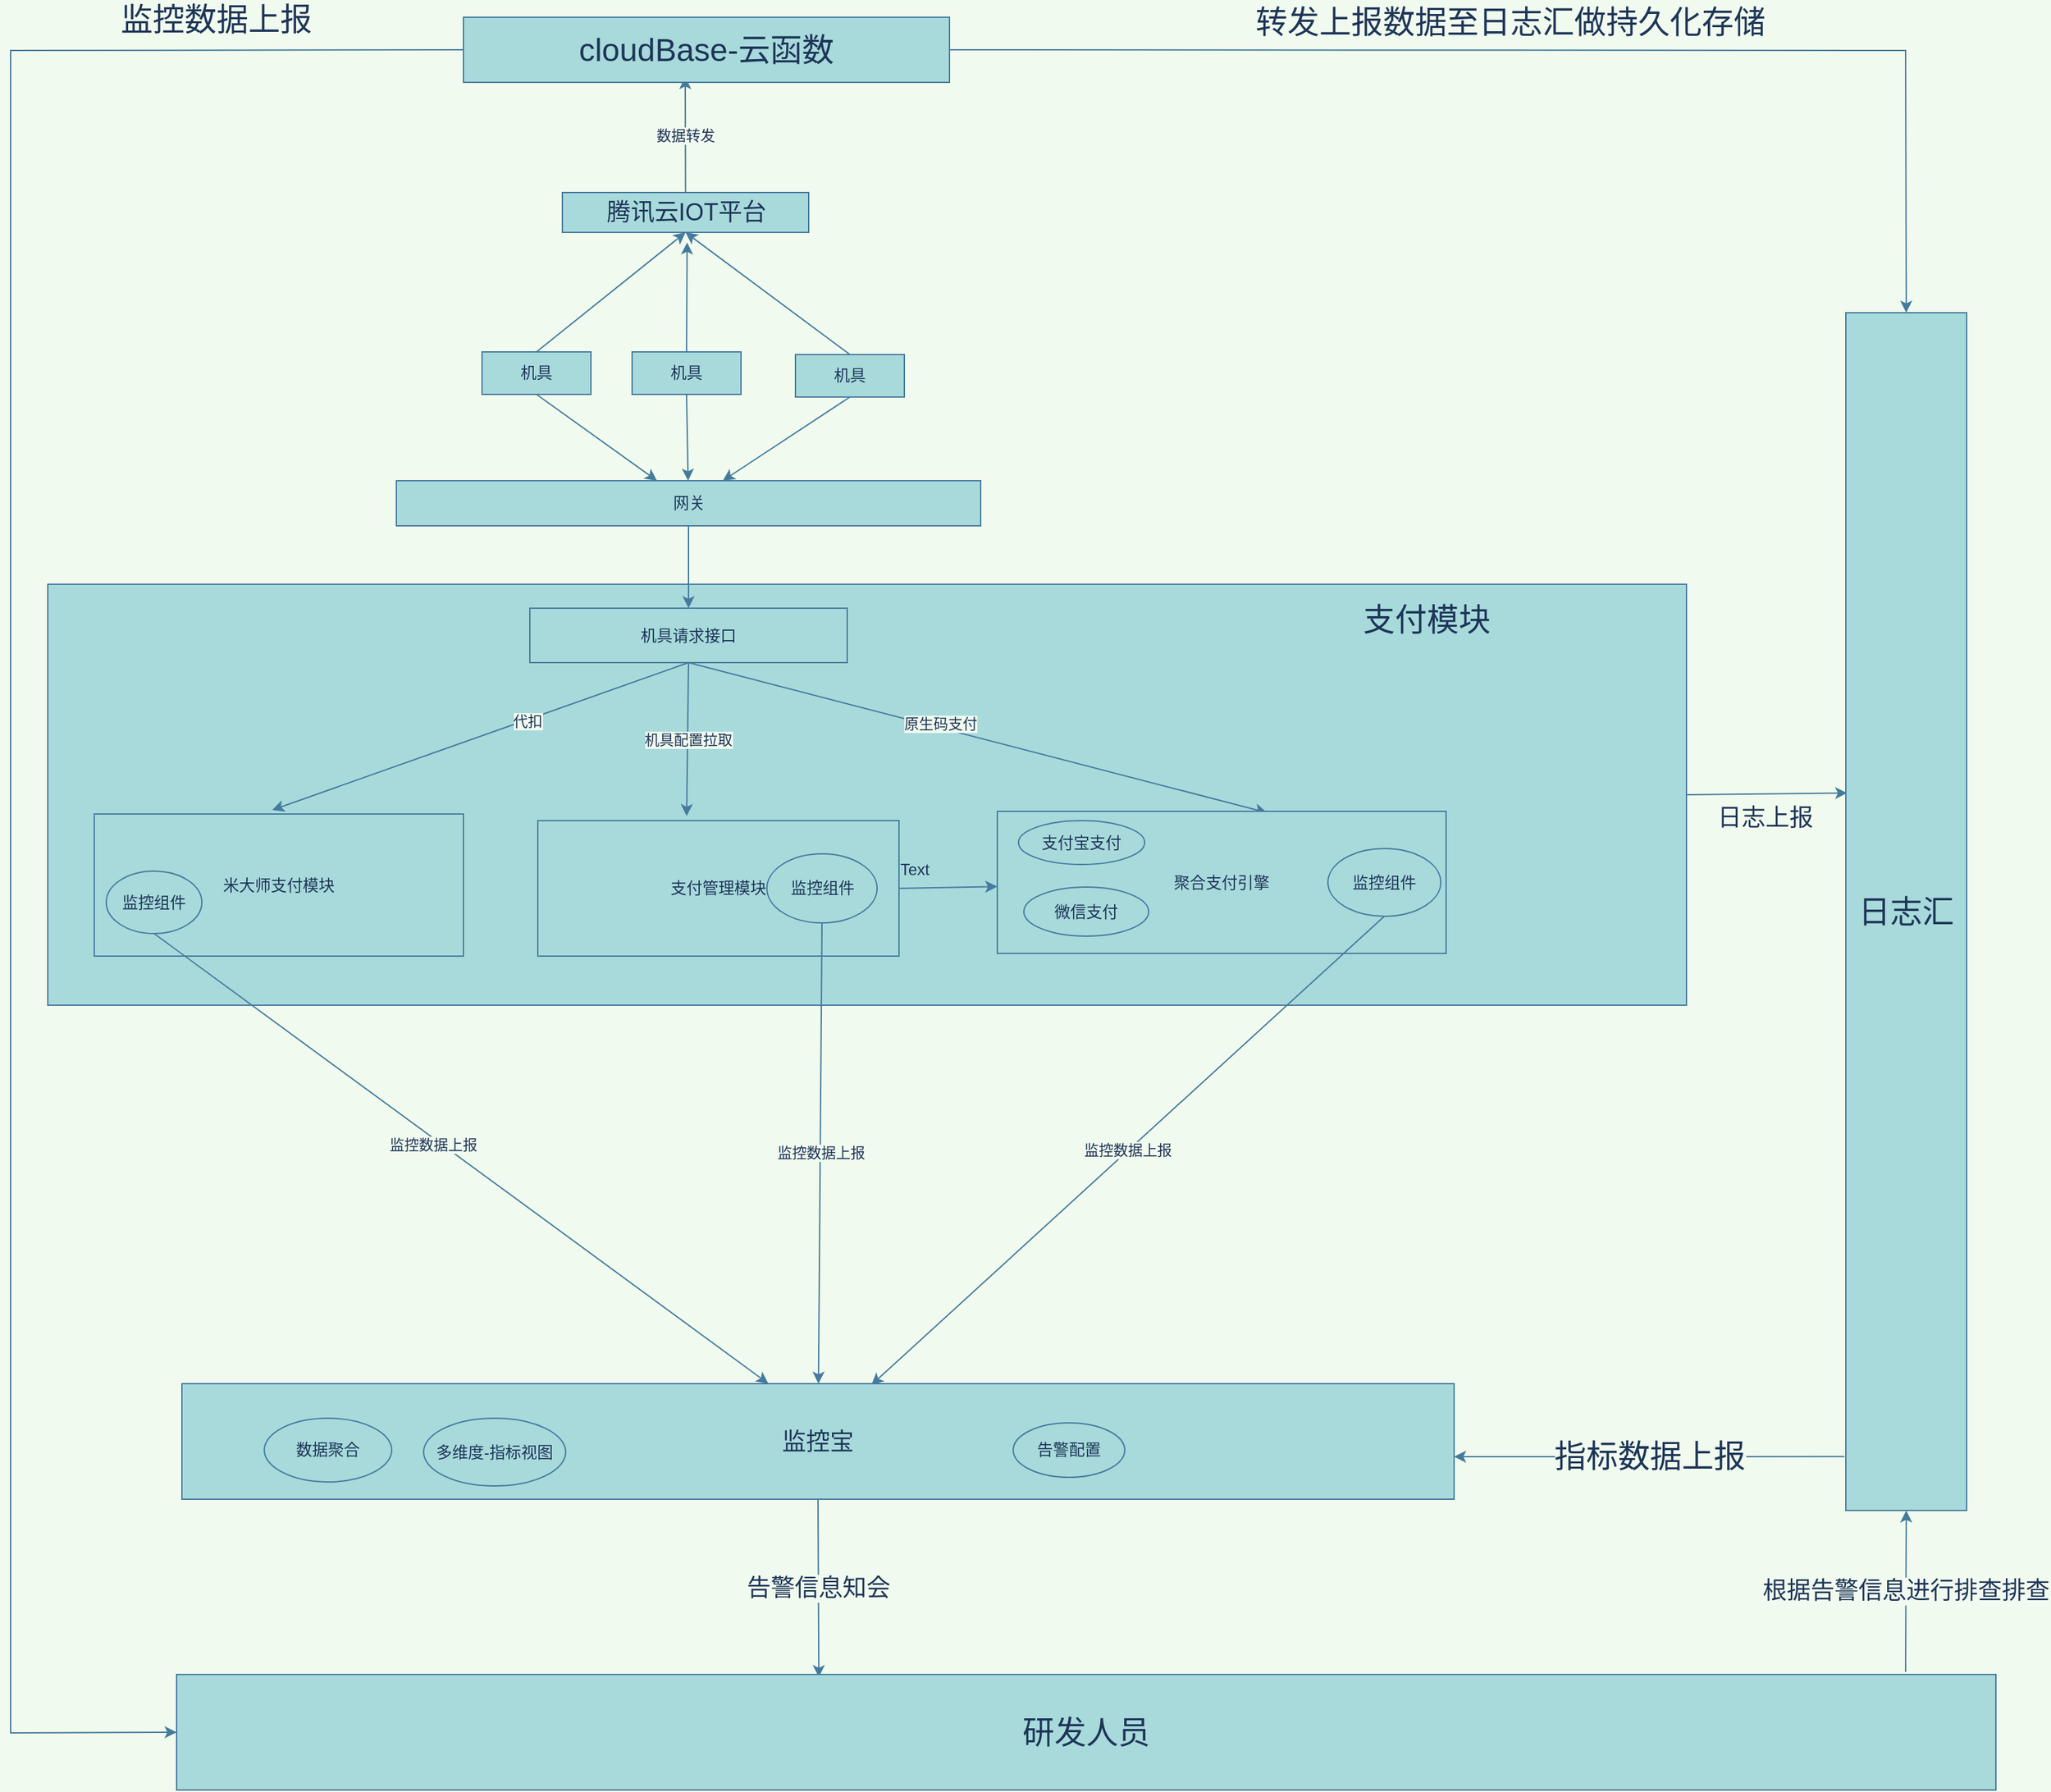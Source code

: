<mxfile version="14.9.6" type="github">
  <diagram id="ImgcMLIqiYwZTMRbbI1s" name="Page-1">
    <mxGraphModel dx="4382" dy="4103" grid="0" gridSize="10" guides="1" tooltips="1" connect="1" arrows="1" fold="1" page="1" pageScale="1" pageWidth="827" pageHeight="1169" background="#F1FAEE" math="0" shadow="0">
      <root>
        <mxCell id="0" />
        <mxCell id="1" parent="0" />
        <mxCell id="jJwX38wuJhDpMQXWMxyG-55" style="edgeStyle=none;rounded=0;orthogonalLoop=1;jettySize=auto;html=1;exitX=1;exitY=0.5;exitDx=0;exitDy=0;entryX=0.011;entryY=0.401;entryDx=0;entryDy=0;entryPerimeter=0;labelBackgroundColor=#F1FAEE;strokeColor=#457B9D;fontColor=#1D3557;" parent="1" source="jJwX38wuJhDpMQXWMxyG-50" target="jJwX38wuJhDpMQXWMxyG-54" edge="1">
          <mxGeometry relative="1" as="geometry" />
        </mxCell>
        <mxCell id="jJwX38wuJhDpMQXWMxyG-56" value="&lt;font style=&quot;font-size: 18px&quot;&gt;日志上报&lt;/font&gt;" style="edgeLabel;html=1;align=center;verticalAlign=middle;resizable=0;points=[];labelBackgroundColor=#F1FAEE;fontColor=#1D3557;" parent="jJwX38wuJhDpMQXWMxyG-55" vertex="1" connectable="0">
          <mxGeometry x="-0.347" relative="1" as="geometry">
            <mxPoint x="19" y="18" as="offset" />
          </mxGeometry>
        </mxCell>
        <mxCell id="jJwX38wuJhDpMQXWMxyG-50" value="" style="rounded=0;whiteSpace=wrap;html=1;shadow=0;glass=0;sketch=0;fillColor=#A8DADC;strokeColor=#457B9D;fontColor=#1D3557;" parent="1" vertex="1">
          <mxGeometry x="29" y="-931" width="1234" height="317" as="geometry" />
        </mxCell>
        <mxCell id="jJwX38wuJhDpMQXWMxyG-12" style="rounded=0;orthogonalLoop=1;jettySize=auto;html=1;exitX=0.5;exitY=1;exitDx=0;exitDy=0;labelBackgroundColor=#F1FAEE;strokeColor=#457B9D;fontColor=#1D3557;" parent="1" source="jJwX38wuJhDpMQXWMxyG-6" target="jJwX38wuJhDpMQXWMxyG-11" edge="1">
          <mxGeometry relative="1" as="geometry" />
        </mxCell>
        <mxCell id="jJwX38wuJhDpMQXWMxyG-75" style="edgeStyle=none;rounded=0;orthogonalLoop=1;jettySize=auto;html=1;exitX=0.5;exitY=0;exitDx=0;exitDy=0;entryX=0.5;entryY=1;entryDx=0;entryDy=0;labelBackgroundColor=#F1FAEE;strokeColor=#457B9D;fontColor=#1D3557;" parent="1" source="jJwX38wuJhDpMQXWMxyG-6" target="jJwX38wuJhDpMQXWMxyG-73" edge="1">
          <mxGeometry relative="1" as="geometry" />
        </mxCell>
        <mxCell id="jJwX38wuJhDpMQXWMxyG-6" value="机具" style="rounded=0;whiteSpace=wrap;html=1;shadow=0;glass=0;sketch=0;fillColor=#A8DADC;strokeColor=#457B9D;fontColor=#1D3557;" parent="1" vertex="1">
          <mxGeometry x="356" y="-1106" width="82" height="32" as="geometry" />
        </mxCell>
        <mxCell id="jJwX38wuJhDpMQXWMxyG-15" style="edgeStyle=none;rounded=0;orthogonalLoop=1;jettySize=auto;html=1;exitX=0.5;exitY=1;exitDx=0;exitDy=0;labelBackgroundColor=#F1FAEE;strokeColor=#457B9D;fontColor=#1D3557;" parent="1" source="jJwX38wuJhDpMQXWMxyG-9" target="jJwX38wuJhDpMQXWMxyG-11" edge="1">
          <mxGeometry relative="1" as="geometry" />
        </mxCell>
        <mxCell id="jJwX38wuJhDpMQXWMxyG-78" style="edgeStyle=none;rounded=0;orthogonalLoop=1;jettySize=auto;html=1;exitX=0.5;exitY=0;exitDx=0;exitDy=0;labelBackgroundColor=#F1FAEE;strokeColor=#457B9D;fontColor=#1D3557;" parent="1" source="jJwX38wuJhDpMQXWMxyG-9" edge="1">
          <mxGeometry relative="1" as="geometry">
            <mxPoint x="510.429" y="-1188.429" as="targetPoint" />
          </mxGeometry>
        </mxCell>
        <mxCell id="jJwX38wuJhDpMQXWMxyG-9" value="机具" style="rounded=0;whiteSpace=wrap;html=1;shadow=0;glass=0;sketch=0;fillColor=#A8DADC;strokeColor=#457B9D;fontColor=#1D3557;" parent="1" vertex="1">
          <mxGeometry x="469" y="-1106" width="82" height="32" as="geometry" />
        </mxCell>
        <mxCell id="jJwX38wuJhDpMQXWMxyG-14" style="edgeStyle=none;rounded=0;orthogonalLoop=1;jettySize=auto;html=1;exitX=0.5;exitY=1;exitDx=0;exitDy=0;labelBackgroundColor=#F1FAEE;strokeColor=#457B9D;fontColor=#1D3557;" parent="1" source="jJwX38wuJhDpMQXWMxyG-10" target="jJwX38wuJhDpMQXWMxyG-11" edge="1">
          <mxGeometry relative="1" as="geometry" />
        </mxCell>
        <mxCell id="jJwX38wuJhDpMQXWMxyG-77" style="edgeStyle=none;rounded=0;orthogonalLoop=1;jettySize=auto;html=1;exitX=0.5;exitY=0;exitDx=0;exitDy=0;entryX=0.5;entryY=1;entryDx=0;entryDy=0;labelBackgroundColor=#F1FAEE;strokeColor=#457B9D;fontColor=#1D3557;" parent="1" source="jJwX38wuJhDpMQXWMxyG-10" target="jJwX38wuJhDpMQXWMxyG-73" edge="1">
          <mxGeometry relative="1" as="geometry" />
        </mxCell>
        <mxCell id="jJwX38wuJhDpMQXWMxyG-10" value="机具" style="rounded=0;whiteSpace=wrap;html=1;shadow=0;glass=0;sketch=0;fillColor=#A8DADC;strokeColor=#457B9D;fontColor=#1D3557;" parent="1" vertex="1">
          <mxGeometry x="592" y="-1104" width="82" height="32" as="geometry" />
        </mxCell>
        <mxCell id="jJwX38wuJhDpMQXWMxyG-16" style="edgeStyle=none;rounded=0;orthogonalLoop=1;jettySize=auto;html=1;exitX=0.5;exitY=1;exitDx=0;exitDy=0;labelBackgroundColor=#F1FAEE;strokeColor=#457B9D;fontColor=#1D3557;" parent="1" source="jJwX38wuJhDpMQXWMxyG-11" target="jJwX38wuJhDpMQXWMxyG-17" edge="1">
          <mxGeometry relative="1" as="geometry">
            <mxPoint x="329" y="-870" as="targetPoint" />
          </mxGeometry>
        </mxCell>
        <mxCell id="jJwX38wuJhDpMQXWMxyG-11" value="网关" style="rounded=0;whiteSpace=wrap;html=1;shadow=0;glass=0;sketch=0;fillColor=#A8DADC;strokeColor=#457B9D;fontColor=#1D3557;" parent="1" vertex="1">
          <mxGeometry x="291.5" y="-1009" width="440" height="34" as="geometry" />
        </mxCell>
        <mxCell id="jJwX38wuJhDpMQXWMxyG-18" style="edgeStyle=none;rounded=0;orthogonalLoop=1;jettySize=auto;html=1;exitX=0.5;exitY=1;exitDx=0;exitDy=0;labelBackgroundColor=#F1FAEE;strokeColor=#457B9D;fontColor=#1D3557;" parent="1" source="jJwX38wuJhDpMQXWMxyG-17" edge="1">
          <mxGeometry relative="1" as="geometry">
            <mxPoint x="198" y="-761" as="targetPoint" />
          </mxGeometry>
        </mxCell>
        <mxCell id="jJwX38wuJhDpMQXWMxyG-20" value="代扣" style="edgeLabel;html=1;align=center;verticalAlign=middle;resizable=0;points=[];labelBackgroundColor=#F1FAEE;fontColor=#1D3557;" parent="jJwX38wuJhDpMQXWMxyG-18" vertex="1" connectable="0">
          <mxGeometry x="-0.224" y="1" relative="1" as="geometry">
            <mxPoint as="offset" />
          </mxGeometry>
        </mxCell>
        <mxCell id="jJwX38wuJhDpMQXWMxyG-30" style="edgeStyle=none;rounded=0;orthogonalLoop=1;jettySize=auto;html=1;exitX=0.5;exitY=1;exitDx=0;exitDy=0;entryX=0.601;entryY=0.009;entryDx=0;entryDy=0;entryPerimeter=0;labelBackgroundColor=#F1FAEE;strokeColor=#457B9D;fontColor=#1D3557;" parent="1" source="jJwX38wuJhDpMQXWMxyG-17" target="jJwX38wuJhDpMQXWMxyG-22" edge="1">
          <mxGeometry relative="1" as="geometry" />
        </mxCell>
        <mxCell id="jJwX38wuJhDpMQXWMxyG-31" value="原生码支付" style="edgeLabel;html=1;align=center;verticalAlign=middle;resizable=0;points=[];labelBackgroundColor=#F1FAEE;fontColor=#1D3557;" parent="jJwX38wuJhDpMQXWMxyG-30" vertex="1" connectable="0">
          <mxGeometry x="-0.136" y="3" relative="1" as="geometry">
            <mxPoint as="offset" />
          </mxGeometry>
        </mxCell>
        <mxCell id="jJwX38wuJhDpMQXWMxyG-32" value="机具配置拉取" style="edgeStyle=none;rounded=0;orthogonalLoop=1;jettySize=auto;html=1;exitX=0.5;exitY=1;exitDx=0;exitDy=0;entryX=0.412;entryY=-0.034;entryDx=0;entryDy=0;entryPerimeter=0;labelBackgroundColor=#F1FAEE;strokeColor=#457B9D;fontColor=#1D3557;" parent="1" source="jJwX38wuJhDpMQXWMxyG-17" target="jJwX38wuJhDpMQXWMxyG-28" edge="1">
          <mxGeometry relative="1" as="geometry">
            <Array as="points" />
          </mxGeometry>
        </mxCell>
        <mxCell id="jJwX38wuJhDpMQXWMxyG-17" value="机具请求接口" style="rounded=0;whiteSpace=wrap;html=1;shadow=0;glass=0;sketch=0;fillColor=#A8DADC;strokeColor=#457B9D;fontColor=#1D3557;" parent="1" vertex="1">
          <mxGeometry x="392" y="-913" width="239" height="41" as="geometry" />
        </mxCell>
        <mxCell id="jJwX38wuJhDpMQXWMxyG-19" value="米大师支付模块" style="rounded=0;whiteSpace=wrap;html=1;shadow=0;glass=0;sketch=0;fillColor=#A8DADC;strokeColor=#457B9D;fontColor=#1D3557;" parent="1" vertex="1">
          <mxGeometry x="64" y="-758" width="278" height="107" as="geometry" />
        </mxCell>
        <mxCell id="jJwX38wuJhDpMQXWMxyG-22" value="&lt;span&gt;聚合支付引擎&lt;/span&gt;" style="rounded=0;whiteSpace=wrap;html=1;shadow=0;glass=0;sketch=0;fillColor=#A8DADC;strokeColor=#457B9D;fontColor=#1D3557;" parent="1" vertex="1">
          <mxGeometry x="744" y="-760" width="338" height="107" as="geometry" />
        </mxCell>
        <mxCell id="jJwX38wuJhDpMQXWMxyG-43" style="edgeStyle=none;rounded=0;orthogonalLoop=1;jettySize=auto;html=1;exitX=0.5;exitY=1;exitDx=0;exitDy=0;entryX=0.461;entryY=0;entryDx=0;entryDy=0;entryPerimeter=0;labelBackgroundColor=#F1FAEE;strokeColor=#457B9D;fontColor=#1D3557;" parent="1" source="jJwX38wuJhDpMQXWMxyG-23" target="jJwX38wuJhDpMQXWMxyG-41" edge="1">
          <mxGeometry relative="1" as="geometry" />
        </mxCell>
        <mxCell id="jJwX38wuJhDpMQXWMxyG-49" value="监控数据上报" style="edgeLabel;html=1;align=center;verticalAlign=middle;resizable=0;points=[];labelBackgroundColor=#F1FAEE;fontColor=#1D3557;" parent="jJwX38wuJhDpMQXWMxyG-43" vertex="1" connectable="0">
          <mxGeometry x="-0.083" y="-4" relative="1" as="geometry">
            <mxPoint as="offset" />
          </mxGeometry>
        </mxCell>
        <mxCell id="jJwX38wuJhDpMQXWMxyG-23" value="监控组件" style="ellipse;whiteSpace=wrap;html=1;shadow=0;glass=0;sketch=0;fillColor=#A8DADC;strokeColor=#457B9D;fontColor=#1D3557;" parent="1" vertex="1">
          <mxGeometry x="73" y="-715" width="72" height="47" as="geometry" />
        </mxCell>
        <mxCell id="jJwX38wuJhDpMQXWMxyG-25" value="微信支付" style="ellipse;whiteSpace=wrap;html=1;shadow=0;glass=0;sketch=0;fillColor=#A8DADC;strokeColor=#457B9D;fontColor=#1D3557;" parent="1" vertex="1">
          <mxGeometry x="764" y="-703" width="94" height="37" as="geometry" />
        </mxCell>
        <mxCell id="jJwX38wuJhDpMQXWMxyG-26" value="支付宝支付" style="ellipse;whiteSpace=wrap;html=1;shadow=0;glass=0;sketch=0;fillColor=#A8DADC;strokeColor=#457B9D;fontColor=#1D3557;" parent="1" vertex="1">
          <mxGeometry x="760" y="-753" width="95" height="33" as="geometry" />
        </mxCell>
        <mxCell id="jJwX38wuJhDpMQXWMxyG-44" value="监控数据上报" style="edgeStyle=none;rounded=0;orthogonalLoop=1;jettySize=auto;html=1;exitX=0.5;exitY=1;exitDx=0;exitDy=0;entryX=0.542;entryY=0.011;entryDx=0;entryDy=0;entryPerimeter=0;labelBackgroundColor=#F1FAEE;strokeColor=#457B9D;fontColor=#1D3557;" parent="1" source="jJwX38wuJhDpMQXWMxyG-27" target="jJwX38wuJhDpMQXWMxyG-41" edge="1">
          <mxGeometry relative="1" as="geometry" />
        </mxCell>
        <mxCell id="jJwX38wuJhDpMQXWMxyG-27" value="监控组件" style="ellipse;whiteSpace=wrap;html=1;shadow=0;glass=0;sketch=0;fillColor=#A8DADC;strokeColor=#457B9D;fontColor=#1D3557;" parent="1" vertex="1">
          <mxGeometry x="993" y="-732" width="85" height="51" as="geometry" />
        </mxCell>
        <mxCell id="jJwX38wuJhDpMQXWMxyG-34" style="edgeStyle=none;rounded=0;orthogonalLoop=1;jettySize=auto;html=1;exitX=1;exitY=0.5;exitDx=0;exitDy=0;labelBackgroundColor=#F1FAEE;strokeColor=#457B9D;fontColor=#1D3557;" parent="1" source="jJwX38wuJhDpMQXWMxyG-28" target="jJwX38wuJhDpMQXWMxyG-22" edge="1">
          <mxGeometry relative="1" as="geometry" />
        </mxCell>
        <mxCell id="jJwX38wuJhDpMQXWMxyG-28" value="支付管理模块" style="rounded=0;whiteSpace=wrap;html=1;shadow=0;glass=0;sketch=0;fillColor=#A8DADC;strokeColor=#457B9D;fontColor=#1D3557;" parent="1" vertex="1">
          <mxGeometry x="398" y="-753" width="272" height="102" as="geometry" />
        </mxCell>
        <mxCell id="jJwX38wuJhDpMQXWMxyG-42" value="监控数据上报" style="edgeStyle=none;rounded=0;orthogonalLoop=1;jettySize=auto;html=1;exitX=0.5;exitY=1;exitDx=0;exitDy=0;labelBackgroundColor=#F1FAEE;strokeColor=#457B9D;fontColor=#1D3557;" parent="1" source="jJwX38wuJhDpMQXWMxyG-29" target="jJwX38wuJhDpMQXWMxyG-41" edge="1">
          <mxGeometry relative="1" as="geometry" />
        </mxCell>
        <mxCell id="jJwX38wuJhDpMQXWMxyG-29" value="监控组件" style="ellipse;whiteSpace=wrap;html=1;shadow=0;glass=0;sketch=0;fillColor=#A8DADC;strokeColor=#457B9D;fontColor=#1D3557;" parent="1" vertex="1">
          <mxGeometry x="570.5" y="-728" width="83" height="52" as="geometry" />
        </mxCell>
        <mxCell id="jJwX38wuJhDpMQXWMxyG-33" style="edgeStyle=none;rounded=0;orthogonalLoop=1;jettySize=auto;html=1;exitX=0;exitY=0.5;exitDx=0;exitDy=0;labelBackgroundColor=#F1FAEE;strokeColor=#457B9D;fontColor=#1D3557;" parent="1" source="jJwX38wuJhDpMQXWMxyG-29" target="jJwX38wuJhDpMQXWMxyG-29" edge="1">
          <mxGeometry relative="1" as="geometry" />
        </mxCell>
        <mxCell id="jJwX38wuJhDpMQXWMxyG-67" value="&lt;font style=&quot;font-size: 18px&quot;&gt;告警信息知会&lt;/font&gt;" style="edgeStyle=none;rounded=0;orthogonalLoop=1;jettySize=auto;html=1;exitX=0.5;exitY=1;exitDx=0;exitDy=0;entryX=0.353;entryY=0.023;entryDx=0;entryDy=0;entryPerimeter=0;labelBackgroundColor=#F1FAEE;strokeColor=#457B9D;fontColor=#1D3557;" parent="1" source="jJwX38wuJhDpMQXWMxyG-41" target="jJwX38wuJhDpMQXWMxyG-64" edge="1">
          <mxGeometry relative="1" as="geometry" />
        </mxCell>
        <mxCell id="jJwX38wuJhDpMQXWMxyG-41" value="&lt;font style=&quot;font-size: 18px&quot;&gt;监控宝&lt;/font&gt;" style="rounded=0;whiteSpace=wrap;html=1;shadow=0;glass=0;sketch=0;fillColor=#A8DADC;strokeColor=#457B9D;fontColor=#1D3557;" parent="1" vertex="1">
          <mxGeometry x="130" y="-329" width="958" height="87" as="geometry" />
        </mxCell>
        <mxCell id="jJwX38wuJhDpMQXWMxyG-51" value="Text" style="text;html=1;strokeColor=none;fillColor=none;align=center;verticalAlign=middle;whiteSpace=wrap;rounded=0;shadow=0;glass=0;sketch=0;fontColor=#1D3557;" parent="1" vertex="1">
          <mxGeometry x="662" y="-726" width="40" height="20" as="geometry" />
        </mxCell>
        <mxCell id="jJwX38wuJhDpMQXWMxyG-52" value="&lt;font style=&quot;font-size: 24px&quot;&gt;支付模块&lt;/font&gt;" style="text;html=1;strokeColor=none;fillColor=none;align=center;verticalAlign=middle;whiteSpace=wrap;rounded=0;shadow=0;glass=0;sketch=0;fontColor=#1D3557;" parent="1" vertex="1">
          <mxGeometry x="840" y="-911" width="455" height="13" as="geometry" />
        </mxCell>
        <mxCell id="jJwX38wuJhDpMQXWMxyG-53" style="edgeStyle=none;rounded=0;orthogonalLoop=1;jettySize=auto;html=1;exitX=0.5;exitY=0;exitDx=0;exitDy=0;labelBackgroundColor=#F1FAEE;strokeColor=#457B9D;fontColor=#1D3557;" parent="1" source="jJwX38wuJhDpMQXWMxyG-10" target="jJwX38wuJhDpMQXWMxyG-10" edge="1">
          <mxGeometry relative="1" as="geometry" />
        </mxCell>
        <mxCell id="jJwX38wuJhDpMQXWMxyG-58" value="&lt;font style=&quot;font-size: 24px&quot;&gt;指标数据上报&lt;/font&gt;" style="edgeStyle=none;rounded=0;orthogonalLoop=1;jettySize=auto;html=1;exitX=-0.011;exitY=0.955;exitDx=0;exitDy=0;entryX=1;entryY=0.632;entryDx=0;entryDy=0;entryPerimeter=0;exitPerimeter=0;labelBackgroundColor=#F1FAEE;strokeColor=#457B9D;fontColor=#1D3557;" parent="1" source="jJwX38wuJhDpMQXWMxyG-54" target="jJwX38wuJhDpMQXWMxyG-41" edge="1">
          <mxGeometry relative="1" as="geometry" />
        </mxCell>
        <mxCell id="jJwX38wuJhDpMQXWMxyG-54" value="&lt;font style=&quot;font-size: 24px&quot;&gt;日志汇&lt;/font&gt;" style="rounded=0;whiteSpace=wrap;html=1;shadow=0;glass=0;sketch=0;fillColor=#A8DADC;strokeColor=#457B9D;fontColor=#1D3557;" parent="1" vertex="1">
          <mxGeometry x="1383" y="-1135.5" width="91" height="902" as="geometry" />
        </mxCell>
        <mxCell id="jJwX38wuJhDpMQXWMxyG-59" value="数据聚合" style="ellipse;whiteSpace=wrap;html=1;shadow=0;glass=0;sketch=0;fillColor=#A8DADC;strokeColor=#457B9D;fontColor=#1D3557;" parent="1" vertex="1">
          <mxGeometry x="192" y="-303" width="96" height="48" as="geometry" />
        </mxCell>
        <mxCell id="jJwX38wuJhDpMQXWMxyG-60" value="多维度-指标视图" style="ellipse;whiteSpace=wrap;html=1;shadow=0;glass=0;sketch=0;fillColor=#A8DADC;strokeColor=#457B9D;fontColor=#1D3557;" parent="1" vertex="1">
          <mxGeometry x="312" y="-303" width="107" height="51" as="geometry" />
        </mxCell>
        <mxCell id="jJwX38wuJhDpMQXWMxyG-61" value="告警配置" style="ellipse;whiteSpace=wrap;html=1;shadow=0;glass=0;sketch=0;fillColor=#A8DADC;strokeColor=#457B9D;fontColor=#1D3557;" parent="1" vertex="1">
          <mxGeometry x="756" y="-299.5" width="84" height="41" as="geometry" />
        </mxCell>
        <mxCell id="jJwX38wuJhDpMQXWMxyG-62" style="edgeStyle=none;rounded=0;orthogonalLoop=1;jettySize=auto;html=1;exitX=1;exitY=1;exitDx=0;exitDy=0;labelBackgroundColor=#F1FAEE;strokeColor=#457B9D;fontColor=#1D3557;" parent="1" source="jJwX38wuJhDpMQXWMxyG-60" target="jJwX38wuJhDpMQXWMxyG-60" edge="1">
          <mxGeometry relative="1" as="geometry" />
        </mxCell>
        <mxCell id="jJwX38wuJhDpMQXWMxyG-66" value="&lt;font style=&quot;font-size: 18px&quot;&gt;根据告警信息进行排查排查&lt;/font&gt;" style="edgeStyle=none;rounded=0;orthogonalLoop=1;jettySize=auto;html=1;entryX=0.5;entryY=1;entryDx=0;entryDy=0;labelBackgroundColor=#F1FAEE;strokeColor=#457B9D;fontColor=#1D3557;" parent="1" target="jJwX38wuJhDpMQXWMxyG-54" edge="1">
          <mxGeometry relative="1" as="geometry">
            <mxPoint x="1428" y="-112" as="sourcePoint" />
          </mxGeometry>
        </mxCell>
        <mxCell id="jJwX38wuJhDpMQXWMxyG-64" value="&lt;font style=&quot;font-size: 24px&quot;&gt;研发人员&lt;/font&gt;" style="rounded=0;whiteSpace=wrap;html=1;shadow=0;glass=0;sketch=0;fillColor=#A8DADC;strokeColor=#457B9D;fontColor=#1D3557;" parent="1" vertex="1">
          <mxGeometry x="126" y="-110" width="1370" height="87" as="geometry" />
        </mxCell>
        <mxCell id="jJwX38wuJhDpMQXWMxyG-79" value="数据转发" style="edgeStyle=none;rounded=0;orthogonalLoop=1;jettySize=auto;html=1;exitX=0.5;exitY=0;exitDx=0;exitDy=0;labelBackgroundColor=#F1FAEE;strokeColor=#457B9D;fontColor=#1D3557;" parent="1" source="jJwX38wuJhDpMQXWMxyG-73" edge="1">
          <mxGeometry relative="1" as="geometry">
            <mxPoint x="509" y="-1313" as="targetPoint" />
          </mxGeometry>
        </mxCell>
        <mxCell id="jJwX38wuJhDpMQXWMxyG-73" value="&lt;font style=&quot;font-size: 18px&quot;&gt;腾讯云IOT平台&lt;/font&gt;" style="rounded=0;whiteSpace=wrap;html=1;shadow=0;glass=0;sketch=0;fillColor=#A8DADC;strokeColor=#457B9D;fontColor=#1D3557;" parent="1" vertex="1">
          <mxGeometry x="416.5" y="-1226" width="185.5" height="30" as="geometry" />
        </mxCell>
        <mxCell id="jJwX38wuJhDpMQXWMxyG-82" style="edgeStyle=none;rounded=0;orthogonalLoop=1;jettySize=auto;html=1;exitX=1;exitY=0.5;exitDx=0;exitDy=0;entryX=0.5;entryY=0;entryDx=0;entryDy=0;labelBackgroundColor=#F1FAEE;strokeColor=#457B9D;fontColor=#1D3557;" parent="1" source="jJwX38wuJhDpMQXWMxyG-80" target="jJwX38wuJhDpMQXWMxyG-54" edge="1">
          <mxGeometry relative="1" as="geometry">
            <Array as="points">
              <mxPoint x="1428" y="-1333" />
            </Array>
          </mxGeometry>
        </mxCell>
        <mxCell id="jJwX38wuJhDpMQXWMxyG-83" value="&lt;font style=&quot;font-size: 24px&quot;&gt;转发上报数据至日志汇做持久化存储&lt;/font&gt;" style="edgeLabel;html=1;align=center;verticalAlign=middle;resizable=0;points=[];labelBackgroundColor=#F1FAEE;fontColor=#1D3557;" parent="jJwX38wuJhDpMQXWMxyG-82" vertex="1" connectable="0">
          <mxGeometry x="-0.067" y="1" relative="1" as="geometry">
            <mxPoint x="-6" y="-20" as="offset" />
          </mxGeometry>
        </mxCell>
        <mxCell id="jJwX38wuJhDpMQXWMxyG-89" style="edgeStyle=none;rounded=0;orthogonalLoop=1;jettySize=auto;html=1;exitX=0;exitY=0.5;exitDx=0;exitDy=0;entryX=0;entryY=0.5;entryDx=0;entryDy=0;labelBackgroundColor=#F1FAEE;strokeColor=#457B9D;fontColor=#1D3557;" parent="1" source="jJwX38wuJhDpMQXWMxyG-80" target="jJwX38wuJhDpMQXWMxyG-64" edge="1">
          <mxGeometry relative="1" as="geometry">
            <Array as="points">
              <mxPoint x="1" y="-1333" />
              <mxPoint x="1" y="-66" />
            </Array>
          </mxGeometry>
        </mxCell>
        <mxCell id="jJwX38wuJhDpMQXWMxyG-80" value="&lt;font style=&quot;font-size: 24px&quot;&gt;cloudBase-云函数&lt;/font&gt;" style="rounded=0;whiteSpace=wrap;html=1;shadow=0;glass=0;sketch=0;fillColor=#A8DADC;strokeColor=#457B9D;fontColor=#1D3557;" parent="1" vertex="1">
          <mxGeometry x="342" y="-1358" width="366" height="49" as="geometry" />
        </mxCell>
        <mxCell id="jJwX38wuJhDpMQXWMxyG-90" value="&lt;font style=&quot;font-size: 24px&quot;&gt;监控数据上报&lt;/font&gt;" style="text;html=1;strokeColor=none;fillColor=none;align=center;verticalAlign=middle;whiteSpace=wrap;rounded=0;shadow=0;glass=0;sketch=0;fontColor=#1D3557;" parent="1" vertex="1">
          <mxGeometry x="41" y="-1366" width="230" height="20" as="geometry" />
        </mxCell>
      </root>
    </mxGraphModel>
  </diagram>
</mxfile>
